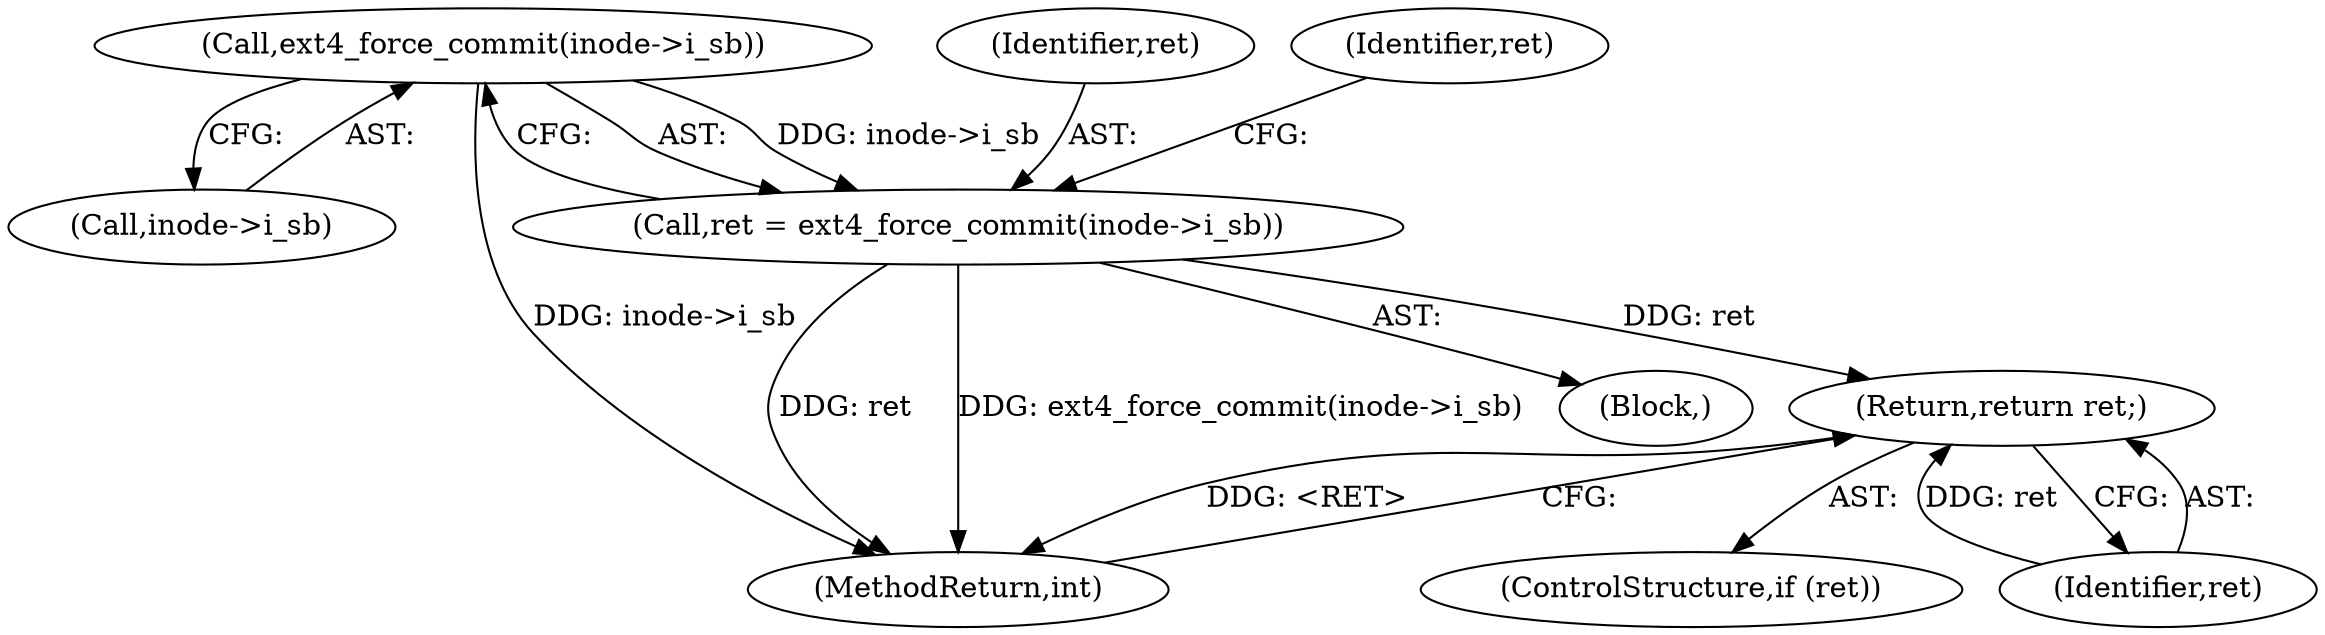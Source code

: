 digraph "0_linux_ea3d7209ca01da209cda6f0dea8be9cc4b7a933b_0@pointer" {
"1000202" [label="(Call,ext4_force_commit(inode->i_sb))"];
"1000200" [label="(Call,ret = ext4_force_commit(inode->i_sb))"];
"1000208" [label="(Return,return ret;)"];
"1000208" [label="(Return,return ret;)"];
"1000201" [label="(Identifier,ret)"];
"1000203" [label="(Call,inode->i_sb)"];
"1000494" [label="(MethodReturn,int)"];
"1000206" [label="(ControlStructure,if (ret))"];
"1000209" [label="(Identifier,ret)"];
"1000200" [label="(Call,ret = ext4_force_commit(inode->i_sb))"];
"1000202" [label="(Call,ext4_force_commit(inode->i_sb))"];
"1000207" [label="(Identifier,ret)"];
"1000199" [label="(Block,)"];
"1000202" -> "1000200"  [label="AST: "];
"1000202" -> "1000203"  [label="CFG: "];
"1000203" -> "1000202"  [label="AST: "];
"1000200" -> "1000202"  [label="CFG: "];
"1000202" -> "1000494"  [label="DDG: inode->i_sb"];
"1000202" -> "1000200"  [label="DDG: inode->i_sb"];
"1000200" -> "1000199"  [label="AST: "];
"1000201" -> "1000200"  [label="AST: "];
"1000207" -> "1000200"  [label="CFG: "];
"1000200" -> "1000494"  [label="DDG: ret"];
"1000200" -> "1000494"  [label="DDG: ext4_force_commit(inode->i_sb)"];
"1000200" -> "1000208"  [label="DDG: ret"];
"1000208" -> "1000206"  [label="AST: "];
"1000208" -> "1000209"  [label="CFG: "];
"1000209" -> "1000208"  [label="AST: "];
"1000494" -> "1000208"  [label="CFG: "];
"1000208" -> "1000494"  [label="DDG: <RET>"];
"1000209" -> "1000208"  [label="DDG: ret"];
}
